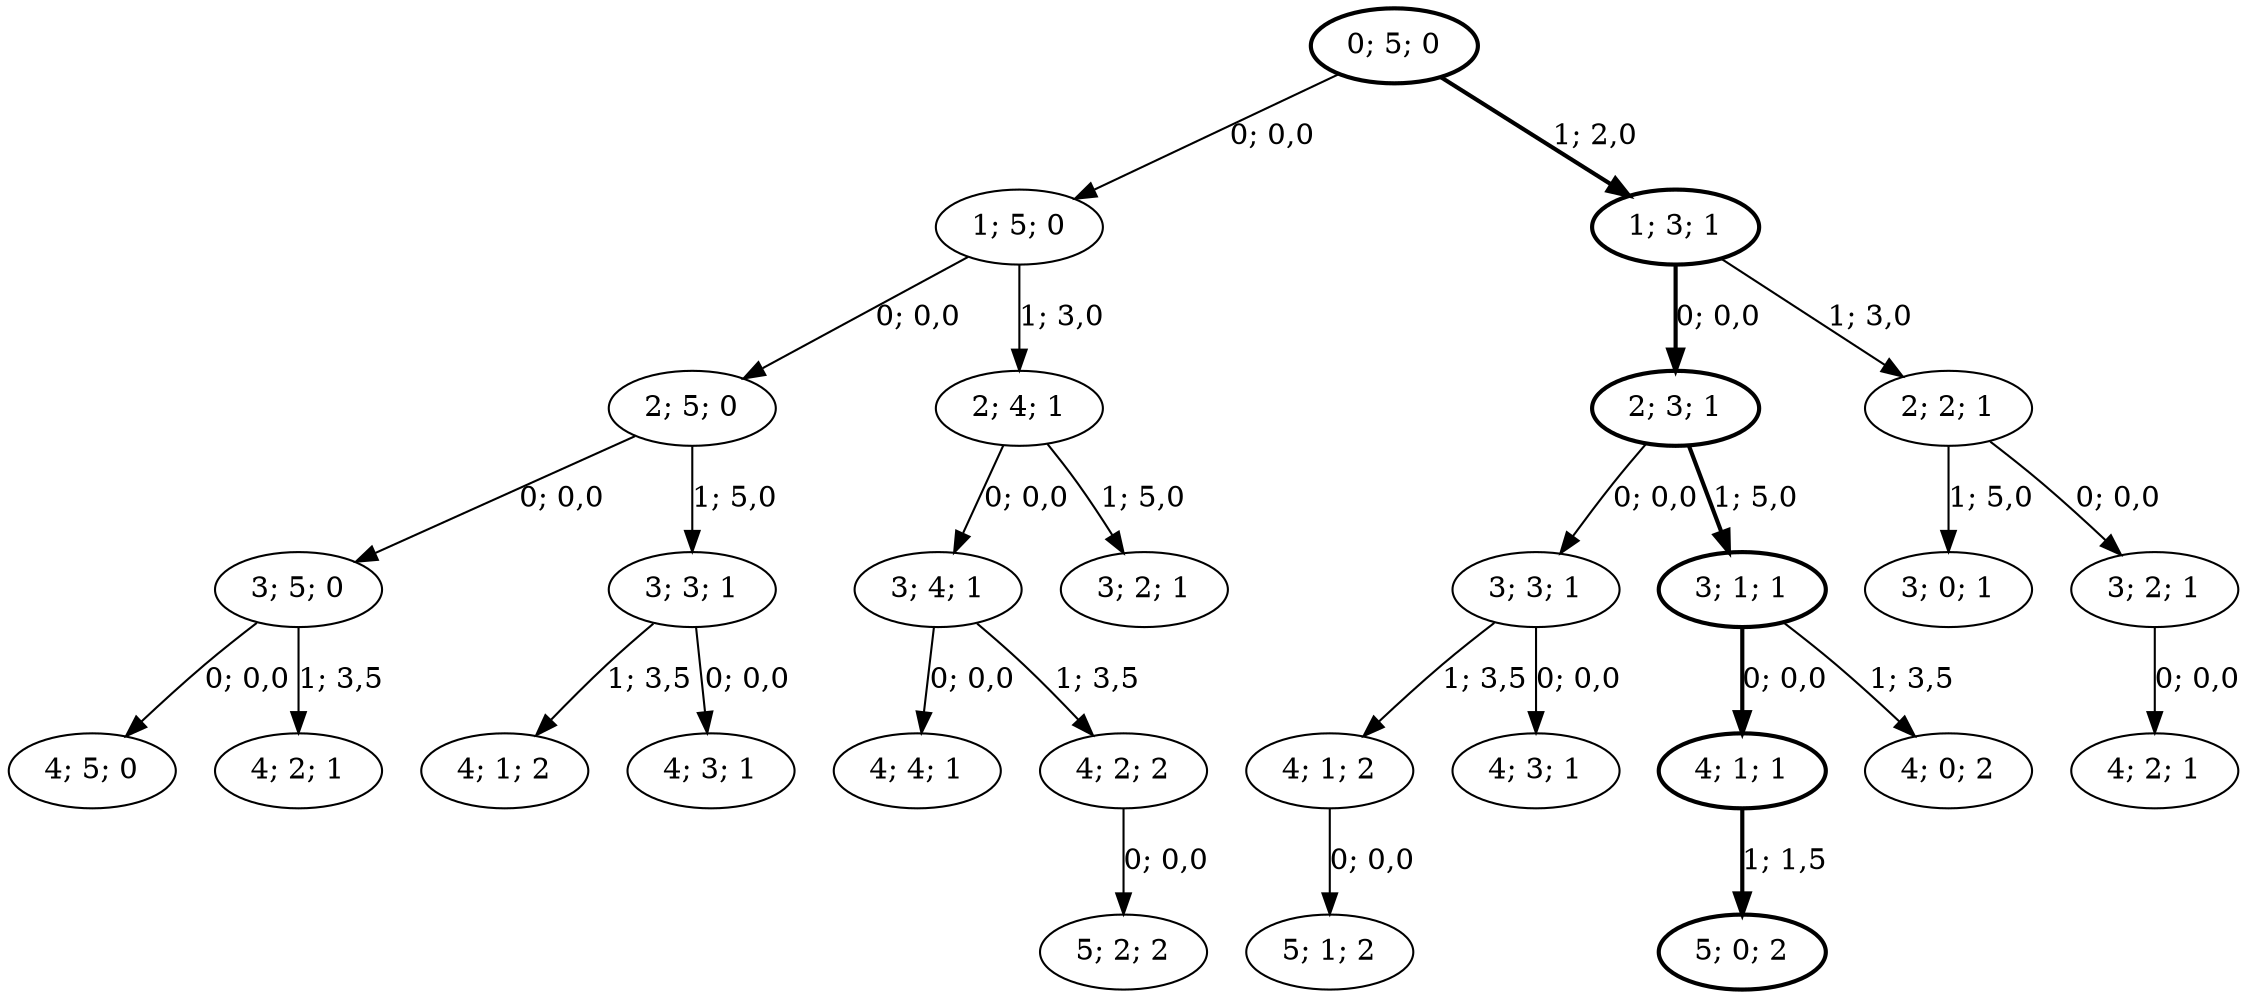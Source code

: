 strict digraph G {
  1 [ style="bold" label="4; 1; 1" ];
  2 [ style="solid" label="3; 0; 1" ];
  3 [ style="solid" label="4; 1; 2" ];
  4 [ style="solid" label="4; 0; 2" ];
  5 [ style="bold" label="5; 0; 2" ];
  6 [ style="bold" label="0; 5; 0" ];
  7 [ style="solid" label="1; 5; 0" ];
  8 [ style="solid" label="2; 5; 0" ];
  9 [ style="solid" label="3; 5; 0" ];
  10 [ style="solid" label="4; 5; 0" ];
  11 [ style="solid" label="2; 4; 1" ];
  12 [ style="solid" label="3; 4; 1" ];
  13 [ style="solid" label="4; 4; 1" ];
  14 [ style="solid" label="3; 3; 1" ];
  15 [ style="solid" label="4; 3; 1" ];
  16 [ style="solid" label="3; 2; 1" ];
  17 [ style="solid" label="4; 2; 1" ];
  18 [ style="solid" label="4; 2; 2" ];
  19 [ style="solid" label="5; 2; 2" ];
  20 [ style="solid" label="4; 1; 2" ];
  21 [ style="solid" label="5; 1; 2" ];
  22 [ style="bold" label="1; 3; 1" ];
  23 [ style="bold" label="2; 3; 1" ];
  24 [ style="solid" label="3; 3; 1" ];
  25 [ style="solid" label="4; 3; 1" ];
  26 [ style="solid" label="2; 2; 1" ];
  27 [ style="solid" label="3; 2; 1" ];
  28 [ style="solid" label="4; 2; 1" ];
  29 [ style="bold" label="3; 1; 1" ];
  29 -> 1 [ style="bold" label="0; 0,0" ];
  26 -> 2 [ style="solid" label="1; 5,0" ];
  14 -> 3 [ style="solid" label="1; 3,5" ];
  29 -> 4 [ style="solid" label="1; 3,5" ];
  1 -> 5 [ style="bold" label="1; 1,5" ];
  6 -> 7 [ style="solid" label="0; 0,0" ];
  7 -> 8 [ style="solid" label="0; 0,0" ];
  8 -> 9 [ style="solid" label="0; 0,0" ];
  9 -> 10 [ style="solid" label="0; 0,0" ];
  7 -> 11 [ style="solid" label="1; 3,0" ];
  11 -> 12 [ style="solid" label="0; 0,0" ];
  12 -> 13 [ style="solid" label="0; 0,0" ];
  8 -> 14 [ style="solid" label="1; 5,0" ];
  14 -> 15 [ style="solid" label="0; 0,0" ];
  11 -> 16 [ style="solid" label="1; 5,0" ];
  9 -> 17 [ style="solid" label="1; 3,5" ];
  12 -> 18 [ style="solid" label="1; 3,5" ];
  18 -> 19 [ style="solid" label="0; 0,0" ];
  24 -> 20 [ style="solid" label="1; 3,5" ];
  20 -> 21 [ style="solid" label="0; 0,0" ];
  6 -> 22 [ style="bold" label="1; 2,0" ];
  22 -> 23 [ style="bold" label="0; 0,0" ];
  23 -> 24 [ style="solid" label="0; 0,0" ];
  24 -> 25 [ style="solid" label="0; 0,0" ];
  22 -> 26 [ style="solid" label="1; 3,0" ];
  26 -> 27 [ style="solid" label="0; 0,0" ];
  27 -> 28 [ style="solid" label="0; 0,0" ];
  23 -> 29 [ style="bold" label="1; 5,0" ];
}
